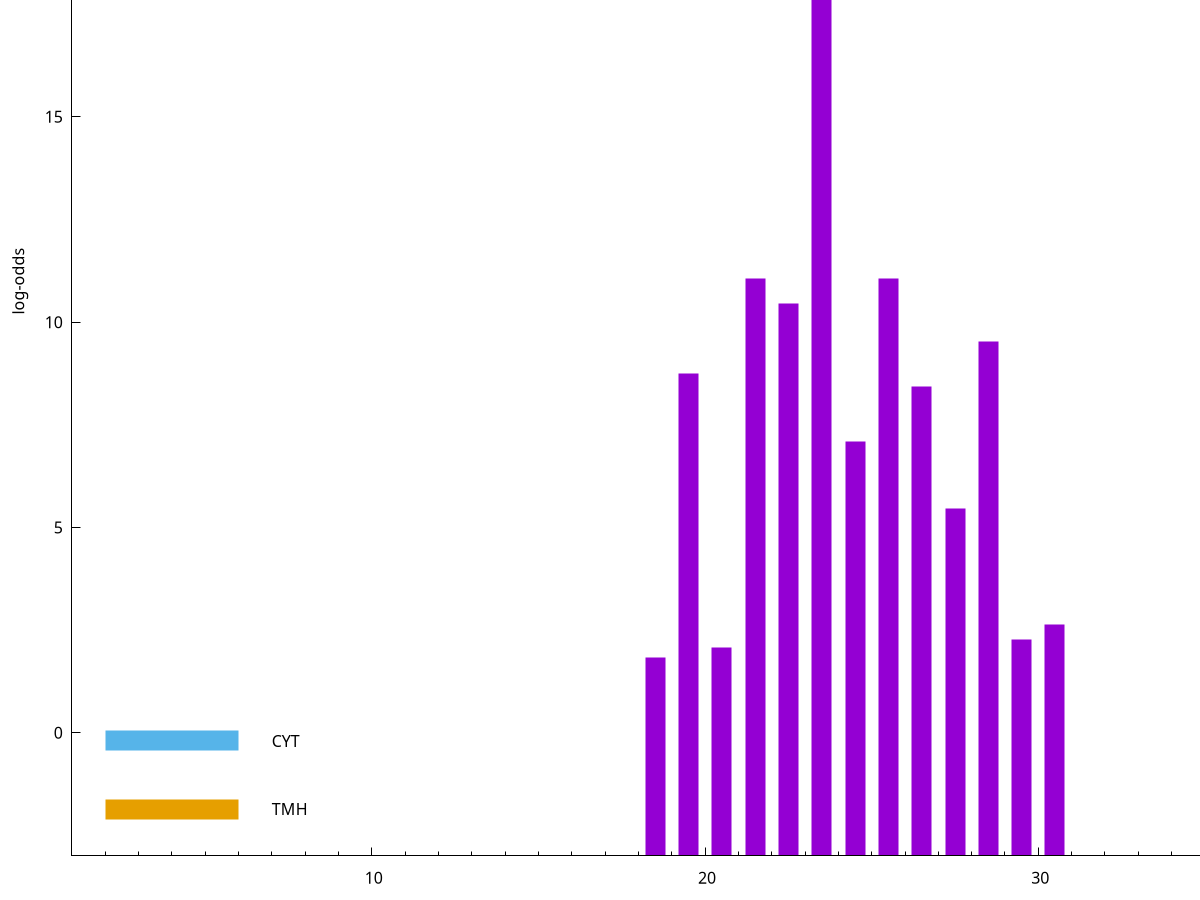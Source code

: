 set title "LipoP predictions for SRR5666568.gff"
set size 2., 1.4
set xrange [1:70] 
set mxtics 10
set yrange [-3:25]
set y2range [0:28]
set ylabel "log-odds"
set term postscript eps color solid "Helvetica" 30
set output "SRR5666568.gff556.eps"
set arrow from 2,22.9144 to 6,22.9144 nohead lt 1 lw 20
set label "SpI" at 7,22.9144
set arrow from 2,-0.200913 to 6,-0.200913 nohead lt 3 lw 20
set label "CYT" at 7,-0.200913
set arrow from 2,-1.85805 to 6,-1.85805 nohead lt 4 lw 20
set label "TMH" at 7,-1.85805
set arrow from 2,22.9144 to 6,22.9144 nohead lt 1 lw 20
set label "SpI" at 7,22.9144
# NOTE: The scores below are the log-odds scores with the threshold
# NOTE: subtracted (a hack to make gnuplot make the histogram all
# NOTE: look nice).
plot "-" axes x1y2 title "" with impulses lt 1 lw 20
23.500000 25.913100
25.500000 14.072300
21.500000 14.055500
22.500000 13.452400
28.500000 12.527270
19.500000 11.741740
26.500000 11.430380
24.500000 10.097960
27.500000 8.466750
30.500000 5.631990
29.500000 5.266500
20.500000 5.088010
18.500000 4.820680
e
exit
